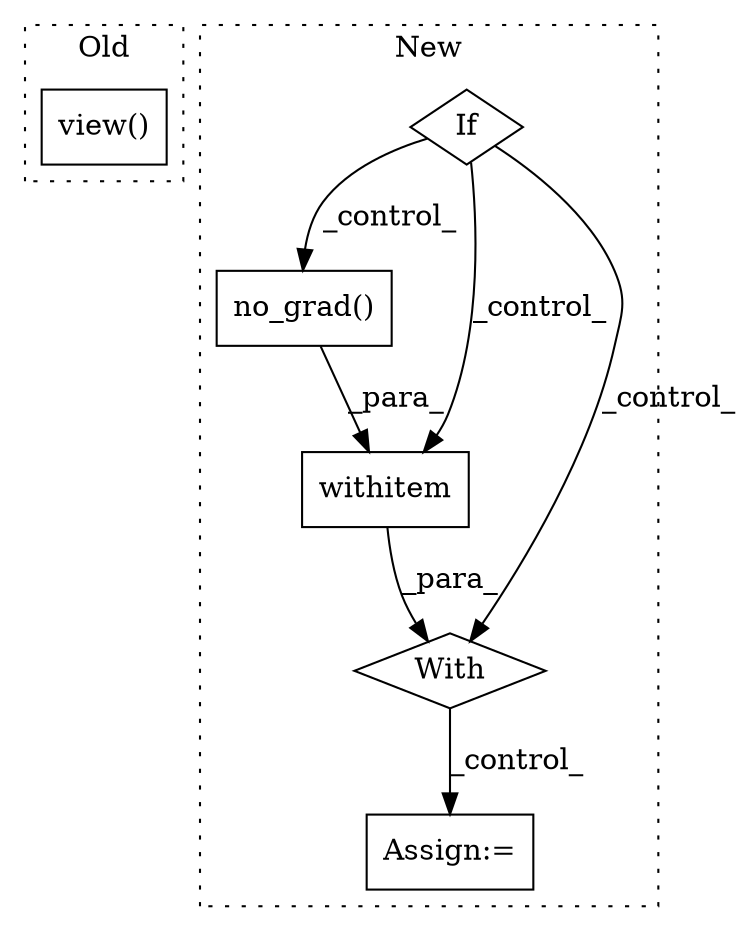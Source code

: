 digraph G {
subgraph cluster0 {
1 [label="view()" a="75" s="2986,3010" l="9,1" shape="box"];
label = "Old";
style="dotted";
}
subgraph cluster1 {
2 [label="no_grad()" a="75" s="4804" l="15" shape="box"];
3 [label="With" a="39" s="4799,4809" l="5,28" shape="diamond"];
4 [label="withitem" a="49" s="4804" l="5" shape="box"];
5 [label="Assign:=" a="68" s="4935" l="3" shape="box"];
6 [label="If" a="96" s="4776" l="3" shape="diamond"];
label = "New";
style="dotted";
}
2 -> 4 [label="_para_"];
3 -> 5 [label="_control_"];
4 -> 3 [label="_para_"];
6 -> 2 [label="_control_"];
6 -> 3 [label="_control_"];
6 -> 4 [label="_control_"];
}